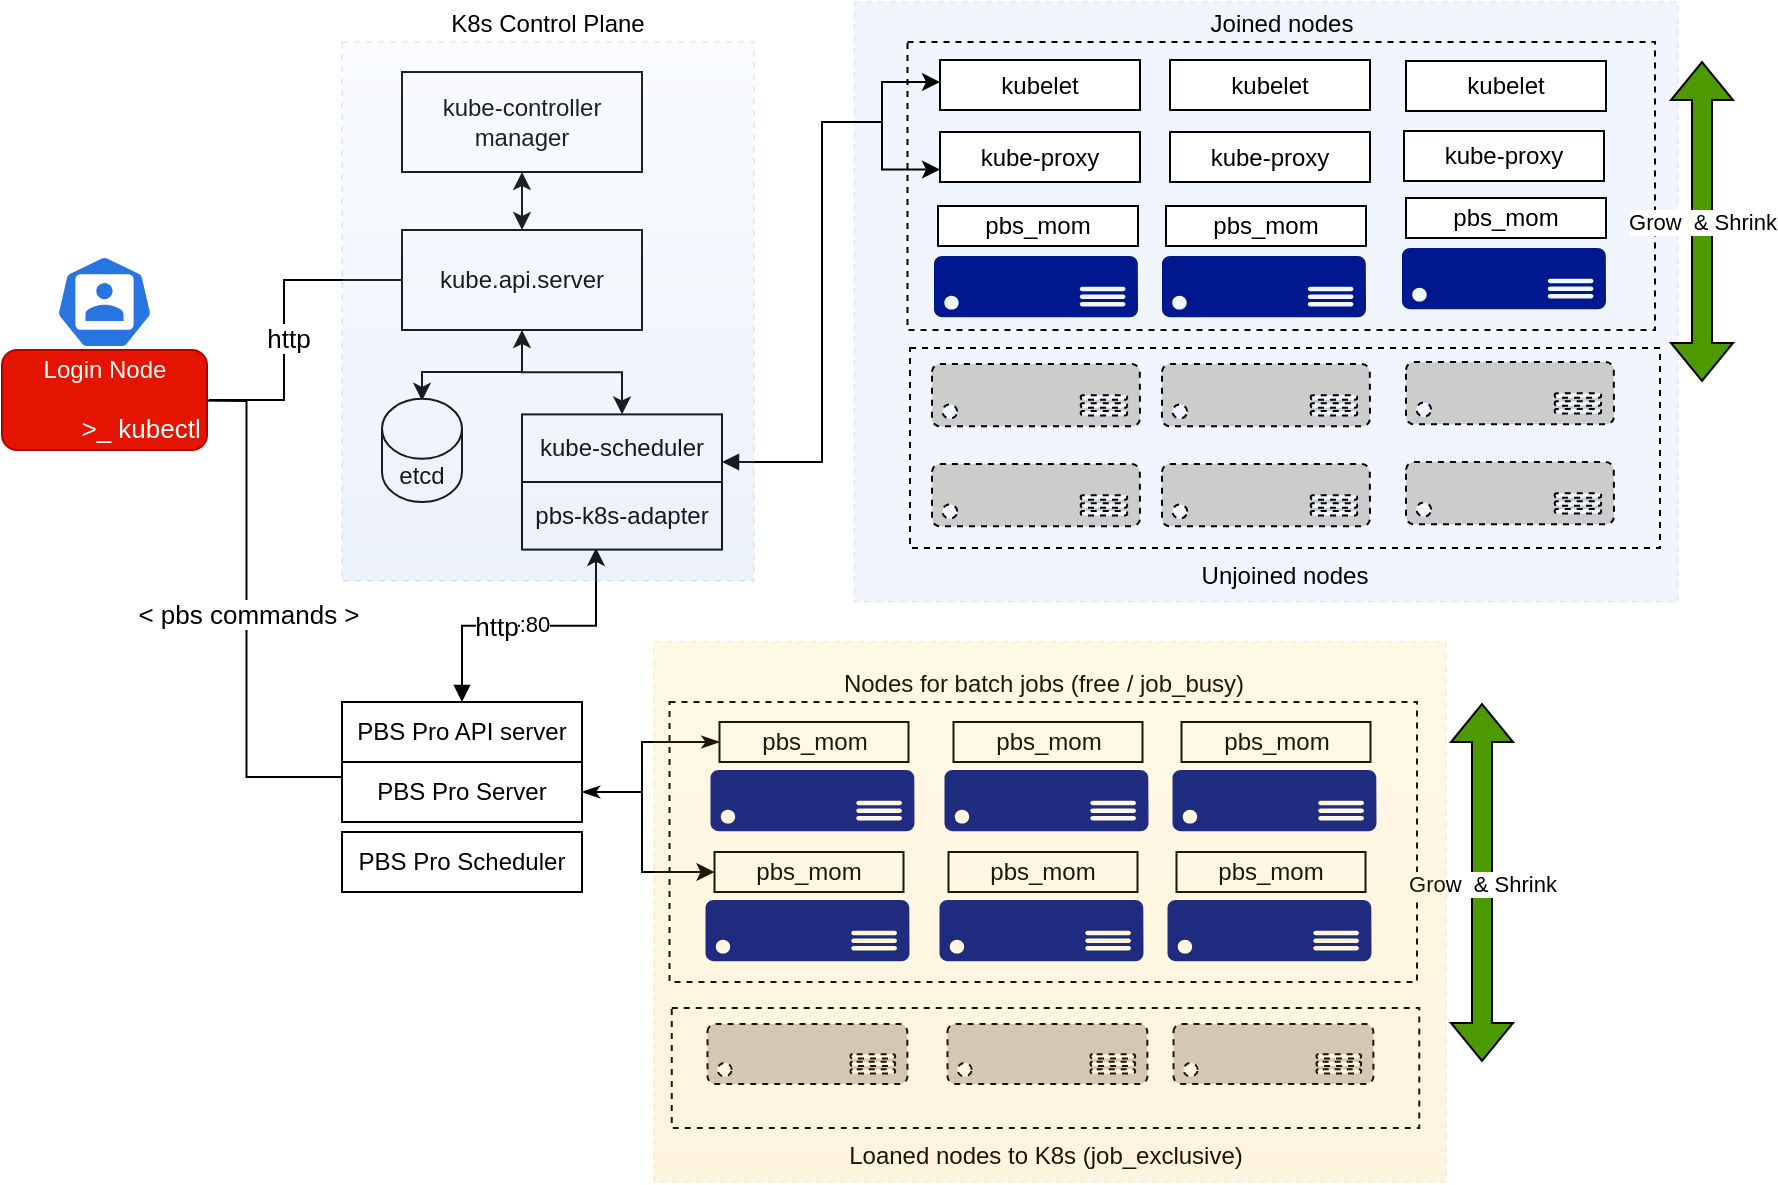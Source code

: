 <mxfile version="20.0.3" type="github">
  <diagram id="GDaDlvehyk0IUpQhXFB_" name="Page-1">
    <mxGraphModel dx="1789" dy="858" grid="0" gridSize="10" guides="1" tooltips="1" connect="1" arrows="1" fold="1" page="1" pageScale="1" pageWidth="850" pageHeight="1100" math="0" shadow="0">
      <root>
        <mxCell id="0" />
        <mxCell id="1" parent="0" />
        <mxCell id="9Rog6R5hcCI-3LM7Edof-32" value="" style="rounded=0;whiteSpace=wrap;html=1;fillColor=#0050ef;dashed=1;labelPosition=left;verticalLabelPosition=bottom;align=right;verticalAlign=top;strokeColor=#001DBC;glass=0;opacity=6;fontColor=#ffffff;" vertex="1" parent="1">
          <mxGeometry x="420" y="350" width="412" height="300" as="geometry" />
        </mxCell>
        <mxCell id="9Rog6R5hcCI-3LM7Edof-11" value="Joined nodes" style="rounded=0;whiteSpace=wrap;html=1;fillColor=none;dashed=1;labelPosition=center;verticalLabelPosition=top;align=center;verticalAlign=bottom;" vertex="1" parent="1">
          <mxGeometry x="446.75" y="370" width="373.75" height="144" as="geometry" />
        </mxCell>
        <mxCell id="9Rog6R5hcCI-3LM7Edof-4" value="Nodes for batch jobs (free / job_busy)" style="rounded=0;whiteSpace=wrap;html=1;fillColor=none;dashed=1;labelPosition=center;verticalLabelPosition=top;align=center;verticalAlign=bottom;" vertex="1" parent="1">
          <mxGeometry x="327.75" y="700" width="373.75" height="140" as="geometry" />
        </mxCell>
        <mxCell id="qs7_fkmbpAEoLOePlhtD-6" style="edgeStyle=orthogonalEdgeStyle;rounded=0;orthogonalLoop=1;jettySize=auto;html=1;exitX=0.5;exitY=1;exitDx=0;exitDy=0;entryX=0.5;entryY=0;entryDx=0;entryDy=0;entryPerimeter=0;" parent="1" edge="1">
          <mxGeometry relative="1" as="geometry">
            <mxPoint x="254" y="515" as="sourcePoint" />
            <mxPoint x="204" y="549.4" as="targetPoint" />
            <Array as="points">
              <mxPoint x="254" y="535" />
              <mxPoint x="204" y="535" />
            </Array>
          </mxGeometry>
        </mxCell>
        <mxCell id="qs7_fkmbpAEoLOePlhtD-39" style="edgeStyle=orthogonalEdgeStyle;rounded=0;orthogonalLoop=1;jettySize=auto;html=1;exitX=0.5;exitY=0;exitDx=0;exitDy=0;entryX=0.5;entryY=1;entryDx=0;entryDy=0;startArrow=classic;startFill=1;elbow=vertical;" parent="1" source="qs7_fkmbpAEoLOePlhtD-1" target="qs7_fkmbpAEoLOePlhtD-3" edge="1">
          <mxGeometry relative="1" as="geometry" />
        </mxCell>
        <mxCell id="9Rog6R5hcCI-3LM7Edof-22" style="edgeStyle=orthogonalEdgeStyle;rounded=0;orthogonalLoop=1;jettySize=auto;html=1;entryX=1;entryY=0.5;entryDx=0;entryDy=0;fontSize=13;startArrow=none;startFill=0;endArrow=none;endFill=0;endSize=6;strokeColor=default;strokeWidth=1;fillColor=#4D9900;exitX=0;exitY=0.5;exitDx=0;exitDy=0;" edge="1" parent="1">
          <mxGeometry relative="1" as="geometry">
            <mxPoint x="195" y="489" as="sourcePoint" />
            <mxPoint x="97.5" y="549" as="targetPoint" />
            <Array as="points">
              <mxPoint x="135" y="489" />
              <mxPoint x="135" y="549" />
            </Array>
          </mxGeometry>
        </mxCell>
        <mxCell id="9Rog6R5hcCI-3LM7Edof-23" value="http" style="edgeLabel;html=1;align=center;verticalAlign=middle;resizable=0;points=[];fontSize=13;" vertex="1" connectable="0" parent="9Rog6R5hcCI-3LM7Edof-22">
          <mxGeometry x="0.012" y="2" relative="1" as="geometry">
            <mxPoint y="9" as="offset" />
          </mxGeometry>
        </mxCell>
        <mxCell id="qs7_fkmbpAEoLOePlhtD-1" value="kube.api.server" style="rounded=0;whiteSpace=wrap;html=1;" parent="1" vertex="1">
          <mxGeometry x="194" y="464" width="120" height="50" as="geometry" />
        </mxCell>
        <mxCell id="qs7_fkmbpAEoLOePlhtD-7" style="edgeStyle=orthogonalEdgeStyle;rounded=0;orthogonalLoop=1;jettySize=auto;html=1;exitX=0.5;exitY=0;exitDx=0;exitDy=0;startArrow=classic;startFill=1;elbow=vertical;entryX=0.5;entryY=1;entryDx=0;entryDy=0;" parent="1" source="qs7_fkmbpAEoLOePlhtD-2" target="qs7_fkmbpAEoLOePlhtD-1" edge="1">
          <mxGeometry relative="1" as="geometry">
            <mxPoint x="264" y="544" as="targetPoint" />
          </mxGeometry>
        </mxCell>
        <mxCell id="qs7_fkmbpAEoLOePlhtD-45" style="edgeStyle=orthogonalEdgeStyle;rounded=0;orthogonalLoop=1;jettySize=auto;html=1;startArrow=block;startFill=1;elbow=vertical;endArrow=none;endFill=0;" parent="1" source="qs7_fkmbpAEoLOePlhtD-2" edge="1">
          <mxGeometry relative="1" as="geometry">
            <mxPoint x="434" y="410" as="targetPoint" />
            <Array as="points">
              <mxPoint x="404" y="580" />
              <mxPoint x="404" y="410" />
            </Array>
          </mxGeometry>
        </mxCell>
        <mxCell id="qs7_fkmbpAEoLOePlhtD-2" value="kube-scheduler" style="rounded=0;whiteSpace=wrap;html=1;" parent="1" vertex="1">
          <mxGeometry x="254" y="556.2" width="100" height="33.8" as="geometry" />
        </mxCell>
        <mxCell id="qs7_fkmbpAEoLOePlhtD-3" value="kube-controller manager" style="rounded=0;whiteSpace=wrap;html=1;" parent="1" vertex="1">
          <mxGeometry x="194" y="385" width="120" height="50" as="geometry" />
        </mxCell>
        <mxCell id="qs7_fkmbpAEoLOePlhtD-4" value="etcd" style="shape=cylinder3;whiteSpace=wrap;html=1;boundedLbl=1;backgroundOutline=1;size=15;rounded=0;" parent="1" vertex="1">
          <mxGeometry x="184" y="548.4" width="40" height="51.6" as="geometry" />
        </mxCell>
        <mxCell id="qs7_fkmbpAEoLOePlhtD-10" value="" style="aspect=fixed;pointerEvents=1;shadow=0;dashed=0;html=1;strokeColor=none;labelPosition=center;verticalLabelPosition=bottom;verticalAlign=top;align=center;fillColor=#00188D;shape=mxgraph.azure.server;rounded=0;" parent="1" vertex="1">
          <mxGeometry x="460" y="477" width="102" height="30.6" as="geometry" />
        </mxCell>
        <mxCell id="qs7_fkmbpAEoLOePlhtD-11" value="" style="aspect=fixed;pointerEvents=1;shadow=0;dashed=1;html=1;strokeColor=#000000;labelPosition=center;verticalLabelPosition=bottom;verticalAlign=top;align=center;fillColor=#CCCCCC;shape=mxgraph.azure.server;strokeWidth=1;rounded=0;" parent="1" vertex="1">
          <mxGeometry x="459" y="531" width="104" height="31.2" as="geometry" />
        </mxCell>
        <mxCell id="qs7_fkmbpAEoLOePlhtD-15" value="pbs_mom" style="rounded=0;whiteSpace=wrap;html=1;" parent="1" vertex="1">
          <mxGeometry x="462" y="452" width="100" height="20" as="geometry" />
        </mxCell>
        <mxCell id="qs7_fkmbpAEoLOePlhtD-16" value="kube-proxy" style="rounded=0;whiteSpace=wrap;html=1;" parent="1" vertex="1">
          <mxGeometry x="463" y="415" width="100" height="25" as="geometry" />
        </mxCell>
        <mxCell id="qs7_fkmbpAEoLOePlhtD-44" style="edgeStyle=orthogonalEdgeStyle;rounded=0;orthogonalLoop=1;jettySize=auto;html=1;entryX=0;entryY=0.75;entryDx=0;entryDy=0;startArrow=classic;startFill=1;elbow=vertical;" parent="1" source="qs7_fkmbpAEoLOePlhtD-17" target="qs7_fkmbpAEoLOePlhtD-16" edge="1">
          <mxGeometry relative="1" as="geometry">
            <Array as="points">
              <mxPoint x="434" y="390" />
              <mxPoint x="434" y="434" />
            </Array>
          </mxGeometry>
        </mxCell>
        <mxCell id="qs7_fkmbpAEoLOePlhtD-17" value="kubelet" style="rounded=0;whiteSpace=wrap;html=1;" parent="1" vertex="1">
          <mxGeometry x="463" y="379" width="100" height="25" as="geometry" />
        </mxCell>
        <mxCell id="qs7_fkmbpAEoLOePlhtD-26" value="" style="aspect=fixed;pointerEvents=1;shadow=0;dashed=0;html=1;strokeColor=none;labelPosition=center;verticalLabelPosition=bottom;verticalAlign=top;align=center;fillColor=#00188D;shape=mxgraph.azure.server;rounded=0;" parent="1" vertex="1">
          <mxGeometry x="574" y="477" width="102" height="30.6" as="geometry" />
        </mxCell>
        <mxCell id="qs7_fkmbpAEoLOePlhtD-27" value="pbs_mom" style="rounded=0;whiteSpace=wrap;html=1;" parent="1" vertex="1">
          <mxGeometry x="576" y="452" width="100" height="20" as="geometry" />
        </mxCell>
        <mxCell id="qs7_fkmbpAEoLOePlhtD-30" value="" style="aspect=fixed;pointerEvents=1;shadow=0;dashed=0;html=1;strokeColor=none;labelPosition=center;verticalLabelPosition=bottom;verticalAlign=top;align=center;fillColor=#00188D;shape=mxgraph.azure.server;rounded=0;" parent="1" vertex="1">
          <mxGeometry x="694" y="473" width="102" height="30.6" as="geometry" />
        </mxCell>
        <mxCell id="qs7_fkmbpAEoLOePlhtD-31" value="pbs_mom" style="rounded=0;whiteSpace=wrap;html=1;" parent="1" vertex="1">
          <mxGeometry x="696" y="448" width="100" height="20" as="geometry" />
        </mxCell>
        <mxCell id="qs7_fkmbpAEoLOePlhtD-34" value="" style="aspect=fixed;pointerEvents=1;shadow=0;dashed=1;html=1;strokeColor=#000000;labelPosition=center;verticalLabelPosition=bottom;verticalAlign=top;align=center;fillColor=#CCCCCC;shape=mxgraph.azure.server;strokeWidth=1;rounded=0;" parent="1" vertex="1">
          <mxGeometry x="574" y="531" width="104" height="31.2" as="geometry" />
        </mxCell>
        <mxCell id="qs7_fkmbpAEoLOePlhtD-35" value="" style="aspect=fixed;pointerEvents=1;shadow=0;dashed=1;html=1;strokeColor=#000000;labelPosition=center;verticalLabelPosition=bottom;verticalAlign=top;align=center;fillColor=#CCCCCC;shape=mxgraph.azure.server;strokeWidth=1;rounded=0;" parent="1" vertex="1">
          <mxGeometry x="696" y="530" width="104" height="31.2" as="geometry" />
        </mxCell>
        <mxCell id="qs7_fkmbpAEoLOePlhtD-36" value="" style="aspect=fixed;pointerEvents=1;shadow=0;dashed=1;html=1;strokeColor=#000000;labelPosition=center;verticalLabelPosition=bottom;verticalAlign=top;align=center;fillColor=#CCCCCC;shape=mxgraph.azure.server;strokeWidth=1;rounded=0;" parent="1" vertex="1">
          <mxGeometry x="459" y="581" width="104" height="31.2" as="geometry" />
        </mxCell>
        <mxCell id="qs7_fkmbpAEoLOePlhtD-37" value="" style="aspect=fixed;pointerEvents=1;shadow=0;dashed=1;html=1;strokeColor=#000000;labelPosition=center;verticalLabelPosition=bottom;verticalAlign=top;align=center;fillColor=#CCCCCC;shape=mxgraph.azure.server;strokeWidth=1;rounded=0;" parent="1" vertex="1">
          <mxGeometry x="574" y="581" width="104" height="31.2" as="geometry" />
        </mxCell>
        <mxCell id="qs7_fkmbpAEoLOePlhtD-38" value="" style="aspect=fixed;pointerEvents=1;shadow=0;dashed=1;html=1;strokeColor=#000000;labelPosition=center;verticalLabelPosition=bottom;verticalAlign=top;align=center;fillColor=#CCCCCC;shape=mxgraph.azure.server;strokeWidth=1;rounded=0;" parent="1" vertex="1">
          <mxGeometry x="696" y="580" width="104" height="31.2" as="geometry" />
        </mxCell>
        <mxCell id="qs7_fkmbpAEoLOePlhtD-46" value="kube-proxy" style="rounded=0;whiteSpace=wrap;html=1;" parent="1" vertex="1">
          <mxGeometry x="578" y="415" width="100" height="25" as="geometry" />
        </mxCell>
        <mxCell id="qs7_fkmbpAEoLOePlhtD-47" value="kubelet" style="rounded=0;whiteSpace=wrap;html=1;" parent="1" vertex="1">
          <mxGeometry x="578" y="379" width="100" height="25" as="geometry" />
        </mxCell>
        <mxCell id="qs7_fkmbpAEoLOePlhtD-48" value="kube-proxy" style="rounded=0;whiteSpace=wrap;html=1;" parent="1" vertex="1">
          <mxGeometry x="695" y="414.5" width="100" height="25" as="geometry" />
        </mxCell>
        <mxCell id="qs7_fkmbpAEoLOePlhtD-49" value="kubelet" style="rounded=0;whiteSpace=wrap;html=1;" parent="1" vertex="1">
          <mxGeometry x="696" y="379.5" width="100" height="25" as="geometry" />
        </mxCell>
        <mxCell id="9Rog6R5hcCI-3LM7Edof-6" style="edgeStyle=orthogonalEdgeStyle;rounded=0;orthogonalLoop=1;jettySize=auto;html=1;exitX=1;exitY=0.5;exitDx=0;exitDy=0;startArrow=classicThin;startFill=1;endArrow=none;endFill=0;" edge="1" parent="1" source="qs7_fkmbpAEoLOePlhtD-50">
          <mxGeometry relative="1" as="geometry">
            <mxPoint x="314" y="745" as="targetPoint" />
          </mxGeometry>
        </mxCell>
        <mxCell id="qs7_fkmbpAEoLOePlhtD-50" value="PBS Pro Server" style="rounded=0;whiteSpace=wrap;html=1;shadow=0;strokeWidth=1;" parent="1" vertex="1">
          <mxGeometry x="164" y="730" width="120" height="30" as="geometry" />
        </mxCell>
        <mxCell id="qs7_fkmbpAEoLOePlhtD-86" style="edgeStyle=orthogonalEdgeStyle;rounded=0;orthogonalLoop=1;jettySize=auto;html=1;entryX=0.37;entryY=0.976;entryDx=0;entryDy=0;entryPerimeter=0;startArrow=block;startFill=1;endArrow=classic;endFill=1;elbow=vertical;" parent="1" source="qs7_fkmbpAEoLOePlhtD-51" target="qs7_fkmbpAEoLOePlhtD-85" edge="1">
          <mxGeometry relative="1" as="geometry" />
        </mxCell>
        <mxCell id="9Rog6R5hcCI-3LM7Edof-1" value=":80" style="edgeLabel;html=1;align=center;verticalAlign=middle;resizable=0;points=[];rounded=0;" vertex="1" connectable="0" parent="qs7_fkmbpAEoLOePlhtD-86">
          <mxGeometry x="0.027" y="1" relative="1" as="geometry">
            <mxPoint as="offset" />
          </mxGeometry>
        </mxCell>
        <mxCell id="9Rog6R5hcCI-3LM7Edof-24" value="http" style="edgeLabel;html=1;align=center;verticalAlign=middle;resizable=0;points=[];fontSize=13;" vertex="1" connectable="0" parent="qs7_fkmbpAEoLOePlhtD-86">
          <mxGeometry x="-0.245" relative="1" as="geometry">
            <mxPoint as="offset" />
          </mxGeometry>
        </mxCell>
        <mxCell id="qs7_fkmbpAEoLOePlhtD-51" value="PBS Pro API server" style="rounded=0;whiteSpace=wrap;html=1;shadow=0;strokeWidth=1;" parent="1" vertex="1">
          <mxGeometry x="164" y="700" width="120" height="30" as="geometry" />
        </mxCell>
        <mxCell id="qs7_fkmbpAEoLOePlhtD-52" value="PBS Pro Scheduler" style="rounded=0;whiteSpace=wrap;html=1;shadow=0;strokeWidth=1;" parent="1" vertex="1">
          <mxGeometry x="164" y="765" width="120" height="30" as="geometry" />
        </mxCell>
        <mxCell id="qs7_fkmbpAEoLOePlhtD-62" value="" style="aspect=fixed;pointerEvents=1;shadow=0;dashed=1;html=1;strokeColor=#000000;labelPosition=center;verticalLabelPosition=bottom;verticalAlign=top;align=center;fillColor=#CCCCCC;shape=mxgraph.azure.server;strokeWidth=1;rounded=0;" parent="1" vertex="1">
          <mxGeometry x="346.75" y="861" width="100" height="30" as="geometry" />
        </mxCell>
        <mxCell id="qs7_fkmbpAEoLOePlhtD-65" value="" style="aspect=fixed;pointerEvents=1;shadow=0;dashed=0;html=1;strokeColor=none;labelPosition=center;verticalLabelPosition=bottom;verticalAlign=top;align=center;fillColor=#00188D;shape=mxgraph.azure.server;rounded=0;" parent="1" vertex="1">
          <mxGeometry x="345.75" y="799" width="102" height="30.6" as="geometry" />
        </mxCell>
        <mxCell id="qs7_fkmbpAEoLOePlhtD-66" value="pbs_mom" style="rounded=0;whiteSpace=wrap;html=1;" parent="1" vertex="1">
          <mxGeometry x="350.25" y="775" width="94.5" height="20" as="geometry" />
        </mxCell>
        <mxCell id="qs7_fkmbpAEoLOePlhtD-72" value="" style="aspect=fixed;pointerEvents=1;shadow=0;dashed=0;html=1;strokeColor=none;labelPosition=center;verticalLabelPosition=bottom;verticalAlign=top;align=center;fillColor=#00188D;shape=mxgraph.azure.server;rounded=0;" parent="1" vertex="1">
          <mxGeometry x="462.75" y="799" width="102" height="30.6" as="geometry" />
        </mxCell>
        <mxCell id="qs7_fkmbpAEoLOePlhtD-73" value="pbs_mom" style="rounded=0;whiteSpace=wrap;html=1;" parent="1" vertex="1">
          <mxGeometry x="467.25" y="775" width="94.5" height="20" as="geometry" />
        </mxCell>
        <mxCell id="qs7_fkmbpAEoLOePlhtD-74" value="" style="aspect=fixed;pointerEvents=1;shadow=0;dashed=0;html=1;strokeColor=none;labelPosition=center;verticalLabelPosition=bottom;verticalAlign=top;align=center;fillColor=#00188D;shape=mxgraph.azure.server;rounded=0;" parent="1" vertex="1">
          <mxGeometry x="576.75" y="799" width="102" height="30.6" as="geometry" />
        </mxCell>
        <mxCell id="qs7_fkmbpAEoLOePlhtD-75" value="pbs_mom" style="rounded=0;whiteSpace=wrap;html=1;" parent="1" vertex="1">
          <mxGeometry x="581.25" y="775" width="94.5" height="20" as="geometry" />
        </mxCell>
        <mxCell id="qs7_fkmbpAEoLOePlhtD-76" value="" style="aspect=fixed;pointerEvents=1;shadow=0;dashed=0;html=1;strokeColor=none;labelPosition=center;verticalLabelPosition=bottom;verticalAlign=top;align=center;fillColor=#00188D;shape=mxgraph.azure.server;rounded=0;" parent="1" vertex="1">
          <mxGeometry x="348.25" y="734" width="102" height="30.6" as="geometry" />
        </mxCell>
        <mxCell id="9Rog6R5hcCI-3LM7Edof-5" style="edgeStyle=orthogonalEdgeStyle;rounded=0;orthogonalLoop=1;jettySize=auto;html=1;entryX=0;entryY=0.5;entryDx=0;entryDy=0;endArrow=classic;endFill=1;startArrow=classicThin;startFill=1;" edge="1" parent="1" source="qs7_fkmbpAEoLOePlhtD-77" target="qs7_fkmbpAEoLOePlhtD-66">
          <mxGeometry relative="1" as="geometry">
            <Array as="points">
              <mxPoint x="314" y="720" />
              <mxPoint x="314" y="785" />
            </Array>
          </mxGeometry>
        </mxCell>
        <mxCell id="qs7_fkmbpAEoLOePlhtD-77" value="pbs_mom" style="rounded=0;whiteSpace=wrap;html=1;" parent="1" vertex="1">
          <mxGeometry x="352.75" y="710" width="94.5" height="20" as="geometry" />
        </mxCell>
        <mxCell id="qs7_fkmbpAEoLOePlhtD-78" value="" style="aspect=fixed;pointerEvents=1;shadow=0;dashed=0;html=1;strokeColor=none;labelPosition=center;verticalLabelPosition=bottom;verticalAlign=top;align=center;fillColor=#00188D;shape=mxgraph.azure.server;rounded=0;" parent="1" vertex="1">
          <mxGeometry x="465.25" y="734" width="102" height="30.6" as="geometry" />
        </mxCell>
        <mxCell id="qs7_fkmbpAEoLOePlhtD-79" value="pbs_mom" style="rounded=0;whiteSpace=wrap;html=1;" parent="1" vertex="1">
          <mxGeometry x="469.75" y="710" width="94.5" height="20" as="geometry" />
        </mxCell>
        <mxCell id="qs7_fkmbpAEoLOePlhtD-80" value="" style="aspect=fixed;pointerEvents=1;shadow=0;dashed=0;html=1;strokeColor=none;labelPosition=center;verticalLabelPosition=bottom;verticalAlign=top;align=center;fillColor=#00188D;shape=mxgraph.azure.server;rounded=0;" parent="1" vertex="1">
          <mxGeometry x="579.25" y="734" width="102" height="30.6" as="geometry" />
        </mxCell>
        <mxCell id="qs7_fkmbpAEoLOePlhtD-81" value="pbs_mom" style="rounded=0;whiteSpace=wrap;html=1;" parent="1" vertex="1">
          <mxGeometry x="583.75" y="710" width="94.5" height="20" as="geometry" />
        </mxCell>
        <mxCell id="qs7_fkmbpAEoLOePlhtD-82" value="" style="aspect=fixed;pointerEvents=1;shadow=0;dashed=1;html=1;strokeColor=#000000;labelPosition=center;verticalLabelPosition=bottom;verticalAlign=top;align=center;fillColor=#CCCCCC;shape=mxgraph.azure.server;strokeWidth=1;rounded=0;" parent="1" vertex="1">
          <mxGeometry x="466.75" y="861" width="100" height="30" as="geometry" />
        </mxCell>
        <mxCell id="qs7_fkmbpAEoLOePlhtD-83" value="" style="aspect=fixed;pointerEvents=1;shadow=0;dashed=1;html=1;strokeColor=#000000;labelPosition=center;verticalLabelPosition=bottom;verticalAlign=top;align=center;fillColor=#CCCCCC;shape=mxgraph.azure.server;strokeWidth=1;rounded=0;" parent="1" vertex="1">
          <mxGeometry x="579.75" y="861" width="100" height="30" as="geometry" />
        </mxCell>
        <mxCell id="qs7_fkmbpAEoLOePlhtD-85" value="pbs-k8s-adapter " style="rounded=0;whiteSpace=wrap;html=1;" parent="1" vertex="1">
          <mxGeometry x="254" y="590" width="100" height="33.8" as="geometry" />
        </mxCell>
        <mxCell id="9Rog6R5hcCI-3LM7Edof-2" value="Loaned nodes to K8s (job_exclusive)" style="rounded=0;whiteSpace=wrap;html=1;fillColor=none;dashed=1;labelPosition=center;verticalLabelPosition=bottom;align=center;verticalAlign=top;" vertex="1" parent="1">
          <mxGeometry x="328.88" y="853" width="373.75" height="60" as="geometry" />
        </mxCell>
        <mxCell id="9Rog6R5hcCI-3LM7Edof-7" value="Unjoined nodes" style="rounded=0;whiteSpace=wrap;html=1;fillColor=none;dashed=1;labelPosition=center;verticalLabelPosition=bottom;align=center;verticalAlign=top;" vertex="1" parent="1">
          <mxGeometry x="448" y="523" width="375" height="100" as="geometry" />
        </mxCell>
        <mxCell id="9Rog6R5hcCI-3LM7Edof-8" value="Grow&amp;nbsp; &amp;amp; Shrink" style="shape=flexArrow;endArrow=classic;startArrow=classic;html=1;rounded=0;endSize=6;strokeWidth=1;strokeColor=default;fillColor=#4D9900;" edge="1" parent="1">
          <mxGeometry width="100" height="100" relative="1" as="geometry">
            <mxPoint x="844" y="379.5" as="sourcePoint" />
            <mxPoint x="844" y="540" as="targetPoint" />
          </mxGeometry>
        </mxCell>
        <mxCell id="9Rog6R5hcCI-3LM7Edof-10" value="Grow&amp;nbsp; &amp;amp; Shrink" style="shape=flexArrow;endArrow=classic;startArrow=classic;html=1;rounded=0;endSize=6;strokeWidth=1;strokeColor=default;fillColor=#4D9900;" edge="1" parent="1">
          <mxGeometry width="100" height="100" relative="1" as="geometry">
            <mxPoint x="734" y="700.5" as="sourcePoint" />
            <mxPoint x="734" y="880" as="targetPoint" />
          </mxGeometry>
        </mxCell>
        <mxCell id="9Rog6R5hcCI-3LM7Edof-14" value="" style="html=1;dashed=0;whitespace=wrap;fillColor=#2875E2;strokeColor=#ffffff;points=[[0.005,0.63,0],[0.1,0.2,0],[0.9,0.2,0],[0.5,0,0],[0.995,0.63,0],[0.72,0.99,0],[0.5,1,0],[0.28,0.99,0]];shape=mxgraph.kubernetes.icon;prIcon=user;rounded=0;" vertex="1" parent="1">
          <mxGeometry x="21" y="473" width="48.5" height="54" as="geometry" />
        </mxCell>
        <mxCell id="9Rog6R5hcCI-3LM7Edof-26" style="edgeStyle=orthogonalEdgeStyle;orthogonalLoop=1;jettySize=auto;html=1;fontSize=13;startArrow=none;startFill=0;endArrow=none;endFill=0;endSize=6;strokeColor=default;strokeWidth=1;fillColor=#4D9900;rounded=0;entryX=0;entryY=0.25;entryDx=0;entryDy=0;" edge="1" parent="1" target="qs7_fkmbpAEoLOePlhtD-50">
          <mxGeometry relative="1" as="geometry">
            <mxPoint x="67.5" y="549" as="sourcePoint" />
            <mxPoint x="135" y="720" as="targetPoint" />
          </mxGeometry>
        </mxCell>
        <mxCell id="9Rog6R5hcCI-3LM7Edof-27" value="&amp;lt; pbs commands &amp;gt;" style="edgeLabel;html=1;align=center;verticalAlign=middle;resizable=0;points=[];fontSize=13;" vertex="1" connectable="0" parent="9Rog6R5hcCI-3LM7Edof-26">
          <mxGeometry x="-0.104" relative="1" as="geometry">
            <mxPoint y="28" as="offset" />
          </mxGeometry>
        </mxCell>
        <mxCell id="9Rog6R5hcCI-3LM7Edof-21" value="&lt;div&gt;Login Node&lt;/div&gt;&lt;div&gt;&lt;br&gt;&lt;/div&gt;&lt;div style=&quot;font-size: 13px;&quot;&gt;&amp;nbsp;&amp;nbsp;&amp;nbsp;&amp;nbsp;&amp;nbsp;&amp;nbsp;&amp;nbsp;&amp;nbsp;&amp;nbsp; &lt;font style=&quot;font-size: 13px;&quot;&gt;&amp;gt;_&lt;/font&gt; kubectl&lt;br&gt;&lt;/div&gt;" style="rounded=1;whiteSpace=wrap;html=1;fillColor=#e51400;glass=0;strokeColor=#B20000;fontColor=#ffffff;" vertex="1" parent="1">
          <mxGeometry x="-6" y="524" width="102.5" height="50" as="geometry" />
        </mxCell>
        <mxCell id="9Rog6R5hcCI-3LM7Edof-28" value="K8s Control Plane" style="rounded=0;whiteSpace=wrap;html=1;fillColor=#dae8fc;dashed=1;labelPosition=center;verticalLabelPosition=top;align=center;verticalAlign=bottom;strokeColor=#6c8ebf;glass=0;opacity=15;gradientColor=#7ea6e0;" vertex="1" parent="1">
          <mxGeometry x="164" y="370" width="206" height="269.5" as="geometry" />
        </mxCell>
        <mxCell id="9Rog6R5hcCI-3LM7Edof-31" value="" style="rounded=0;whiteSpace=wrap;html=1;fillColor=#ffcd28;dashed=1;labelPosition=left;verticalLabelPosition=bottom;align=right;verticalAlign=top;strokeColor=#d79b00;glass=0;opacity=12;gradientColor=#ffa500;" vertex="1" parent="1">
          <mxGeometry x="320" y="670" width="396" height="270" as="geometry" />
        </mxCell>
      </root>
    </mxGraphModel>
  </diagram>
</mxfile>
